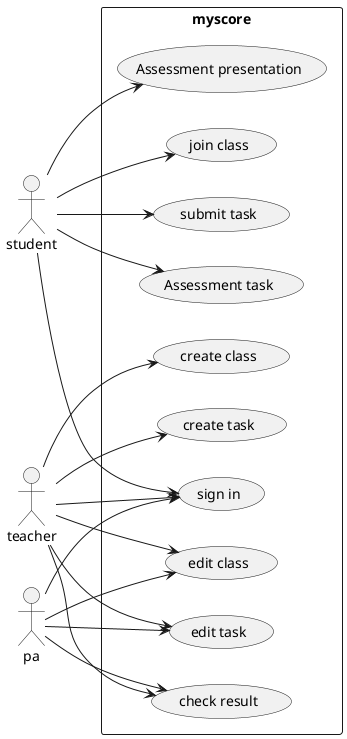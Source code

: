 @startuml
left to right direction
skinparam packageStyle rectangle

actor teacher
actor student
actor pa

rectangle "myscore" {
    usecase "sign in" as Signin
    usecase "create class" as CreateClass
    usecase "edit class" as EditClass
    usecase "create task" as CreateTask
    usecase "edit task" as EditTask
    usecase "check result" as CheckResult
    

    usecase "join class" as JoinClass
    usecase "submit task" as SubmitTask
    usecase "Assessment task" as AssessmentTask
    usecase "Assessment presentation" as AssessmentPresentation
}


teacher --> Signin
teacher --> CreateClass
teacher --> EditClass
teacher --> CreateTask
teacher --> EditTask
teacher --> CheckResult

student --> Signin
student --> JoinClass
student --> SubmitTask
student --> AssessmentTask
student --> AssessmentPresentation

pa --> Signin
pa --> EditClass
pa --> EditTask
pa --> CheckResult

@enduml
